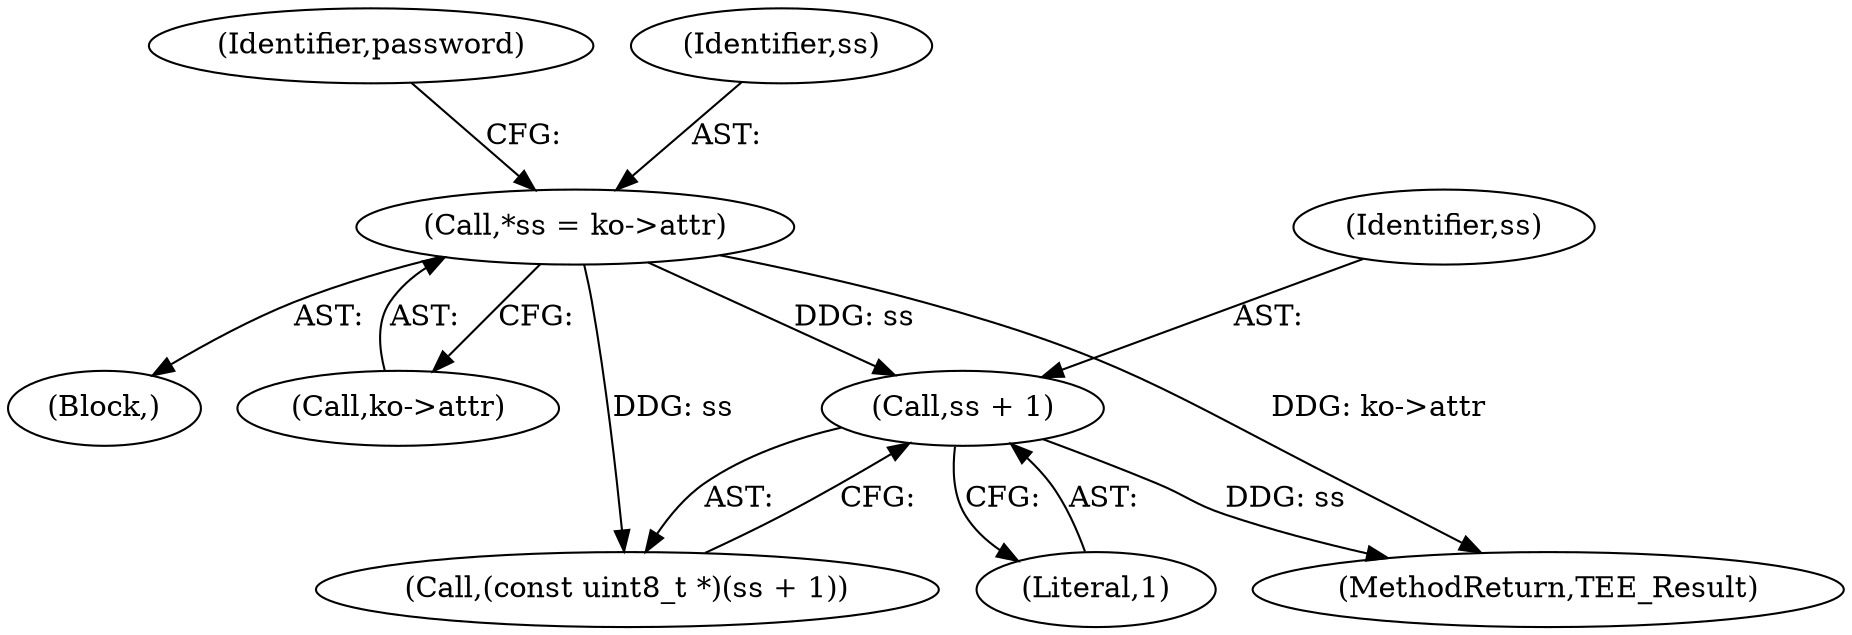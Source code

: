 digraph "0_optee_os_a637243270fc1faae16de059091795c32d86e65e@pointer" {
"1000780" [label="(Call,ss + 1)"];
"1000770" [label="(Call,*ss = ko->attr)"];
"1000777" [label="(Identifier,password)"];
"1000757" [label="(Block,)"];
"1000780" [label="(Call,ss + 1)"];
"1000859" [label="(MethodReturn,TEE_Result)"];
"1000782" [label="(Literal,1)"];
"1000771" [label="(Identifier,ss)"];
"1000781" [label="(Identifier,ss)"];
"1000770" [label="(Call,*ss = ko->attr)"];
"1000778" [label="(Call,(const uint8_t *)(ss + 1))"];
"1000772" [label="(Call,ko->attr)"];
"1000780" -> "1000778"  [label="AST: "];
"1000780" -> "1000782"  [label="CFG: "];
"1000781" -> "1000780"  [label="AST: "];
"1000782" -> "1000780"  [label="AST: "];
"1000778" -> "1000780"  [label="CFG: "];
"1000780" -> "1000859"  [label="DDG: ss"];
"1000770" -> "1000780"  [label="DDG: ss"];
"1000770" -> "1000757"  [label="AST: "];
"1000770" -> "1000772"  [label="CFG: "];
"1000771" -> "1000770"  [label="AST: "];
"1000772" -> "1000770"  [label="AST: "];
"1000777" -> "1000770"  [label="CFG: "];
"1000770" -> "1000859"  [label="DDG: ko->attr"];
"1000770" -> "1000778"  [label="DDG: ss"];
}
